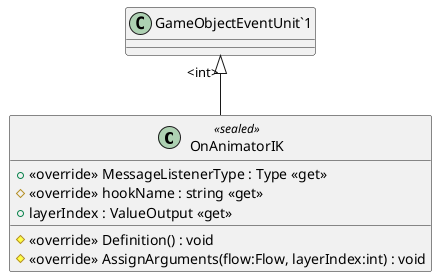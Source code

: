 @startuml
class OnAnimatorIK <<sealed>> {
    + <<override>> MessageListenerType : Type <<get>>
    # <<override>> hookName : string <<get>>
    + layerIndex : ValueOutput <<get>>
    # <<override>> Definition() : void
    # <<override>> AssignArguments(flow:Flow, layerIndex:int) : void
}
"GameObjectEventUnit`1" "<int>" <|-- OnAnimatorIK
@enduml
